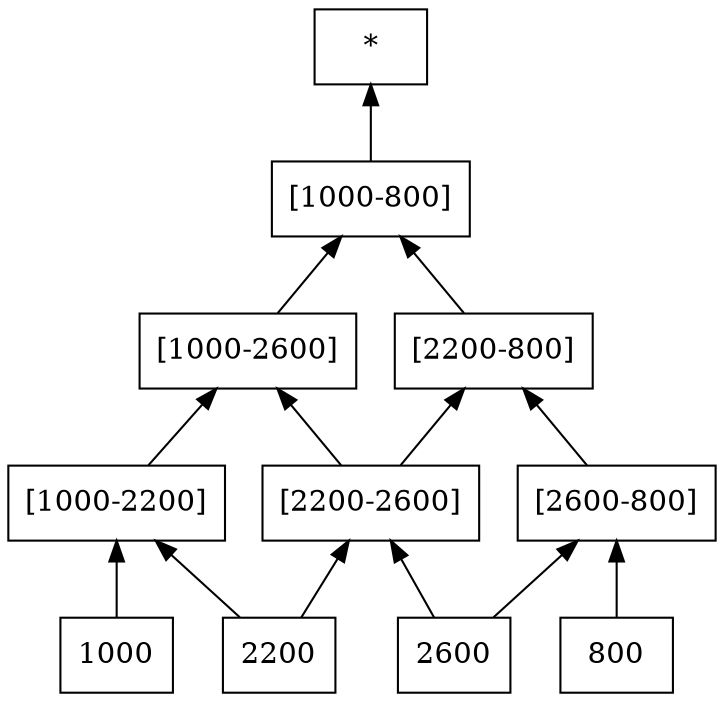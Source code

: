 digraph G { 
 rankdir=BT; 
 subgraph ba { 
1 [shape=record,label="{1000}"]; 
2 [shape=record,label="{2200}"]; 
3 [shape=record,label="{2600}"]; 
4 [shape=record,label="{800}"]; 
5 [shape=record,label="{[1000-2200]}"];
6 [shape=record,label="{[2200-2600]}"];
7 [shape=record,label="{[2600-800]}"];
1 -> 5
2 -> 5
2 -> 6
3 -> 6
3 -> 7
4 -> 7
8 [shape=record,label="{[1000-2600]}"];
9 [shape=record,label="{[2200-800]}"];
5 -> 8
6 -> 8
6 -> 9
7 -> 9
10 [shape=record,label="{[1000-800]}"];
8 -> 10
9 -> 10
11 [shape=record,label="{*}"];
10 -> 11}}